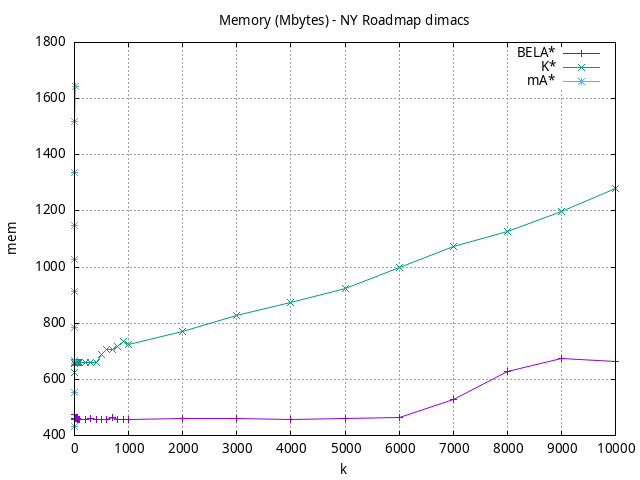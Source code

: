 #!/usr/bin/gnuplot
# -*- coding: utf-8 -*-
#
# results/roadmap/dimacs/NY/USA-road-d.NY.heuristic.mem.gnuplot
#
# Started on 01/09/2024 14:40:05
# Author: Carlos Linares López
set grid
set xlabel "k"
set ylabel "mem"

set title "Memory (Mbytes) - NY Roadmap dimacs"

set terminal png enhanced font "Ariel,10"
set output 'USA-road-d.NY.heuristic.mem.png'

plot "-" title "BELA*"      with linesp, "-" title "K*"      with linesp, "-" title "mA*"      with linesp

	1 473.98
	2 458.36
	3 459.18
	4 459.18
	5 459.18
	6 459.18
	7 459.18
	8 459.18
	9 459.18
	10 459.18
	20 459.18
	30 459.18
	40 459.18
	50 459.18
	60 458.7
	70 458.3
	80 457.92
	90 457.92
	100 457.92
	200 458.54
	300 458.96
	400 458.7
	500 458.7
	600 458.7
	700 463.66
	800 458.72
	900 458.7
	1000 458.7
	2000 459.23
	3000 459.97
	4000 456.71
	5000 461.22
	6000 464.57
	7000 529.96
	8000 627.86
	9000 674.48
	10000 662.05
end
	1 624.55
	2 655.76
	3 657.68
	4 657.68
	5 658.64
	6 658.64
	7 658.64
	8 658.64
	9 658.64
	10 658.64
	20 658.64
	30 658.64
	40 658.64
	50 658.64
	60 658.64
	70 658.64
	80 658.64
	90 658.64
	100 658.64
	200 658.64
	300 659.12
	400 660.59
	500 688.4
	600 704.72
	700 704.72
	800 718.17
	900 734.36
	1000 723.2
	2000 770.55
	3000 827.93
	4000 874.17
	5000 924.81
	6000 998.51
	7000 1074.33
	8000 1127.41
	9000 1198.26
	10000 1281.23
end
	1 431.18
	2 554.25
	3 666.33
	4 786.32
	5 914.49
	6 1027.47
	7 1147.78
	8 1336.03
	9 1517.58
	10 1643.48
end
